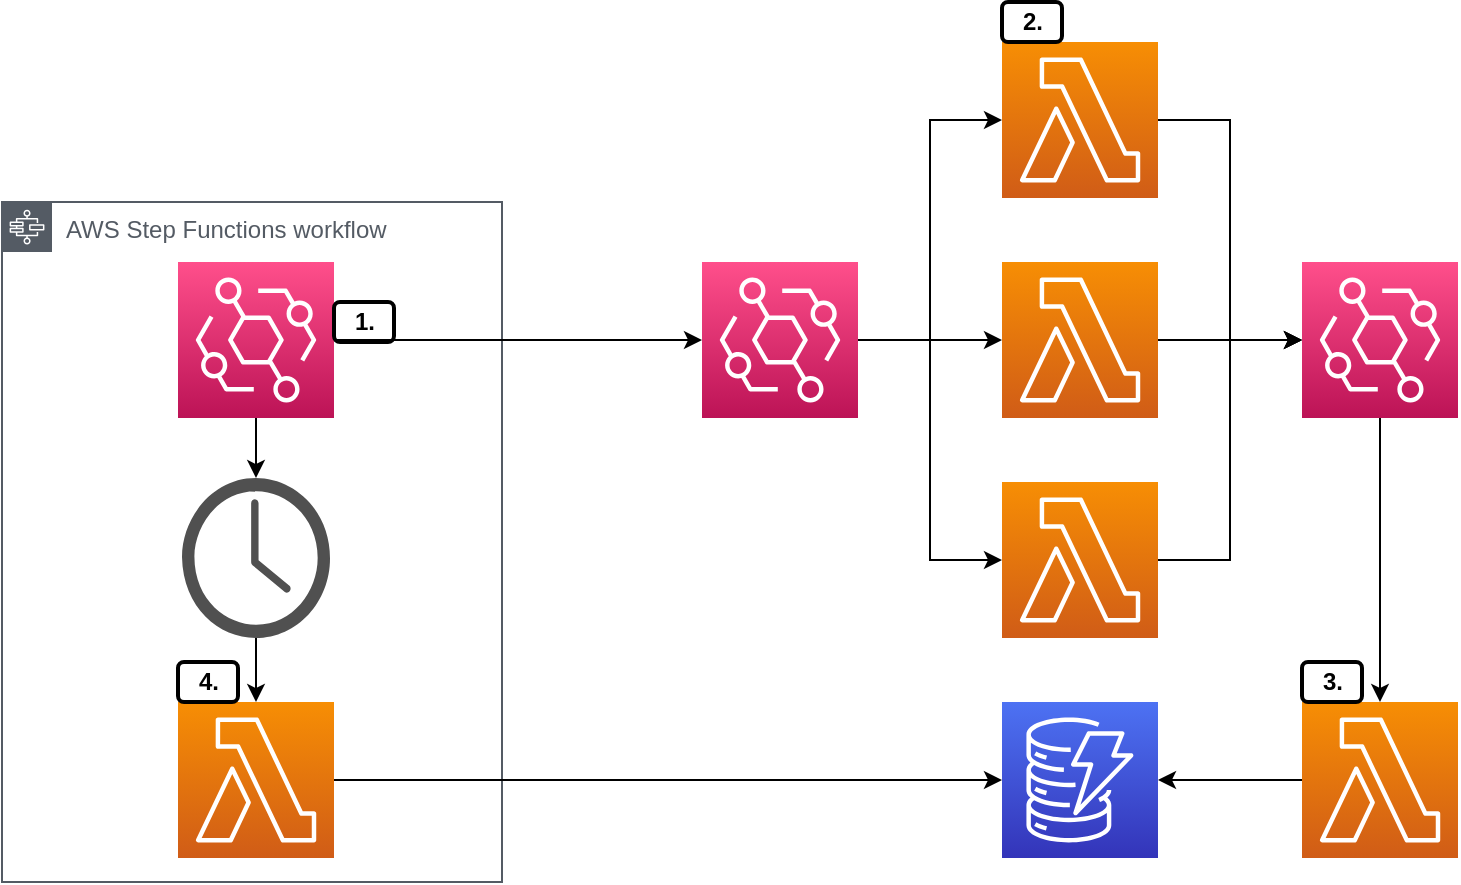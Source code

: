<mxfile version="15.8.7" type="device" pages="3"><diagram id="71JlwK4XZ45kOWDHiid7" name="scatter-gather"><mxGraphModel dx="1102" dy="865" grid="0" gridSize="10" guides="1" tooltips="1" connect="1" arrows="1" fold="1" page="1" pageScale="1" pageWidth="827" pageHeight="1169" background="#FFFFFF" math="0" shadow="0"><root><mxCell id="0"/><mxCell id="1" parent="0"/><mxCell id="Za8ASOZTXULVI2NNgJvi-1" value="AWS Step Functions workflow" style="sketch=0;outlineConnect=0;gradientColor=none;html=1;whiteSpace=wrap;fontSize=12;fontStyle=0;shape=mxgraph.aws4.group;grIcon=mxgraph.aws4.group_aws_step_functions_workflow;strokeColor=#545B64;fillColor=none;verticalAlign=top;align=left;spacingLeft=30;fontColor=#545B64;dashed=0;" parent="1" vertex="1"><mxGeometry x="50" y="130" width="250" height="340" as="geometry"/></mxCell><mxCell id="Za8ASOZTXULVI2NNgJvi-4" style="edgeStyle=orthogonalEdgeStyle;rounded=0;orthogonalLoop=1;jettySize=auto;html=1;entryX=0;entryY=0.5;entryDx=0;entryDy=0;entryPerimeter=0;" parent="1" source="Za8ASOZTXULVI2NNgJvi-2" target="Za8ASOZTXULVI2NNgJvi-3" edge="1"><mxGeometry relative="1" as="geometry"/></mxCell><mxCell id="Za8ASOZTXULVI2NNgJvi-19" style="edgeStyle=orthogonalEdgeStyle;rounded=0;orthogonalLoop=1;jettySize=auto;html=1;" parent="1" source="Za8ASOZTXULVI2NNgJvi-2" target="Za8ASOZTXULVI2NNgJvi-17" edge="1"><mxGeometry relative="1" as="geometry"/></mxCell><mxCell id="Za8ASOZTXULVI2NNgJvi-2" value="" style="sketch=0;points=[[0,0,0],[0.25,0,0],[0.5,0,0],[0.75,0,0],[1,0,0],[0,1,0],[0.25,1,0],[0.5,1,0],[0.75,1,0],[1,1,0],[0,0.25,0],[0,0.5,0],[0,0.75,0],[1,0.25,0],[1,0.5,0],[1,0.75,0]];outlineConnect=0;fontColor=#232F3E;gradientColor=#FF4F8B;gradientDirection=north;fillColor=#BC1356;strokeColor=#ffffff;dashed=0;verticalLabelPosition=bottom;verticalAlign=top;align=center;html=1;fontSize=12;fontStyle=0;aspect=fixed;shape=mxgraph.aws4.resourceIcon;resIcon=mxgraph.aws4.eventbridge;" parent="1" vertex="1"><mxGeometry x="138" y="160" width="78" height="78" as="geometry"/></mxCell><mxCell id="Za8ASOZTXULVI2NNgJvi-6" style="edgeStyle=orthogonalEdgeStyle;rounded=0;orthogonalLoop=1;jettySize=auto;html=1;entryX=0;entryY=0.5;entryDx=0;entryDy=0;entryPerimeter=0;" parent="1" source="Za8ASOZTXULVI2NNgJvi-3" target="Za8ASOZTXULVI2NNgJvi-5" edge="1"><mxGeometry relative="1" as="geometry"/></mxCell><mxCell id="Za8ASOZTXULVI2NNgJvi-9" style="edgeStyle=orthogonalEdgeStyle;rounded=0;orthogonalLoop=1;jettySize=auto;html=1;entryX=0;entryY=0.5;entryDx=0;entryDy=0;entryPerimeter=0;" parent="1" source="Za8ASOZTXULVI2NNgJvi-3" target="Za8ASOZTXULVI2NNgJvi-7" edge="1"><mxGeometry relative="1" as="geometry"/></mxCell><mxCell id="Za8ASOZTXULVI2NNgJvi-10" style="edgeStyle=orthogonalEdgeStyle;rounded=0;orthogonalLoop=1;jettySize=auto;html=1;entryX=0;entryY=0.5;entryDx=0;entryDy=0;entryPerimeter=0;" parent="1" source="Za8ASOZTXULVI2NNgJvi-3" target="Za8ASOZTXULVI2NNgJvi-8" edge="1"><mxGeometry relative="1" as="geometry"/></mxCell><mxCell id="Za8ASOZTXULVI2NNgJvi-3" value="" style="sketch=0;points=[[0,0,0],[0.25,0,0],[0.5,0,0],[0.75,0,0],[1,0,0],[0,1,0],[0.25,1,0],[0.5,1,0],[0.75,1,0],[1,1,0],[0,0.25,0],[0,0.5,0],[0,0.75,0],[1,0.25,0],[1,0.5,0],[1,0.75,0]];outlineConnect=0;fontColor=#232F3E;gradientColor=#FF4F8B;gradientDirection=north;fillColor=#BC1356;strokeColor=#ffffff;dashed=0;verticalLabelPosition=bottom;verticalAlign=top;align=center;html=1;fontSize=12;fontStyle=0;aspect=fixed;shape=mxgraph.aws4.resourceIcon;resIcon=mxgraph.aws4.eventbridge;" parent="1" vertex="1"><mxGeometry x="400" y="160" width="78" height="78" as="geometry"/></mxCell><mxCell id="Za8ASOZTXULVI2NNgJvi-26" style="edgeStyle=orthogonalEdgeStyle;rounded=0;orthogonalLoop=1;jettySize=auto;html=1;entryX=0;entryY=0.5;entryDx=0;entryDy=0;entryPerimeter=0;" parent="1" source="Za8ASOZTXULVI2NNgJvi-5" target="Za8ASOZTXULVI2NNgJvi-11" edge="1"><mxGeometry relative="1" as="geometry"/></mxCell><mxCell id="Za8ASOZTXULVI2NNgJvi-5" value="" style="sketch=0;points=[[0,0,0],[0.25,0,0],[0.5,0,0],[0.75,0,0],[1,0,0],[0,1,0],[0.25,1,0],[0.5,1,0],[0.75,1,0],[1,1,0],[0,0.25,0],[0,0.5,0],[0,0.75,0],[1,0.25,0],[1,0.5,0],[1,0.75,0]];outlineConnect=0;fontColor=#232F3E;gradientColor=#F78E04;gradientDirection=north;fillColor=#D05C17;strokeColor=#ffffff;dashed=0;verticalLabelPosition=bottom;verticalAlign=top;align=center;html=1;fontSize=12;fontStyle=0;aspect=fixed;shape=mxgraph.aws4.resourceIcon;resIcon=mxgraph.aws4.lambda;" parent="1" vertex="1"><mxGeometry x="550" y="50" width="78" height="78" as="geometry"/></mxCell><mxCell id="Za8ASOZTXULVI2NNgJvi-12" style="edgeStyle=orthogonalEdgeStyle;rounded=0;orthogonalLoop=1;jettySize=auto;html=1;" parent="1" source="Za8ASOZTXULVI2NNgJvi-7" target="Za8ASOZTXULVI2NNgJvi-11" edge="1"><mxGeometry relative="1" as="geometry"/></mxCell><mxCell id="Za8ASOZTXULVI2NNgJvi-7" value="" style="sketch=0;points=[[0,0,0],[0.25,0,0],[0.5,0,0],[0.75,0,0],[1,0,0],[0,1,0],[0.25,1,0],[0.5,1,0],[0.75,1,0],[1,1,0],[0,0.25,0],[0,0.5,0],[0,0.75,0],[1,0.25,0],[1,0.5,0],[1,0.75,0]];outlineConnect=0;fontColor=#232F3E;gradientColor=#F78E04;gradientDirection=north;fillColor=#D05C17;strokeColor=#ffffff;dashed=0;verticalLabelPosition=bottom;verticalAlign=top;align=center;html=1;fontSize=12;fontStyle=0;aspect=fixed;shape=mxgraph.aws4.resourceIcon;resIcon=mxgraph.aws4.lambda;" parent="1" vertex="1"><mxGeometry x="550" y="160" width="78" height="78" as="geometry"/></mxCell><mxCell id="Za8ASOZTXULVI2NNgJvi-27" style="edgeStyle=orthogonalEdgeStyle;rounded=0;orthogonalLoop=1;jettySize=auto;html=1;entryX=0;entryY=0.5;entryDx=0;entryDy=0;entryPerimeter=0;" parent="1" source="Za8ASOZTXULVI2NNgJvi-8" target="Za8ASOZTXULVI2NNgJvi-11" edge="1"><mxGeometry relative="1" as="geometry"/></mxCell><mxCell id="Za8ASOZTXULVI2NNgJvi-8" value="" style="sketch=0;points=[[0,0,0],[0.25,0,0],[0.5,0,0],[0.75,0,0],[1,0,0],[0,1,0],[0.25,1,0],[0.5,1,0],[0.75,1,0],[1,1,0],[0,0.25,0],[0,0.5,0],[0,0.75,0],[1,0.25,0],[1,0.5,0],[1,0.75,0]];outlineConnect=0;fontColor=#232F3E;gradientColor=#F78E04;gradientDirection=north;fillColor=#D05C17;strokeColor=#ffffff;dashed=0;verticalLabelPosition=bottom;verticalAlign=top;align=center;html=1;fontSize=12;fontStyle=0;aspect=fixed;shape=mxgraph.aws4.resourceIcon;resIcon=mxgraph.aws4.lambda;" parent="1" vertex="1"><mxGeometry x="550" y="270" width="78" height="78" as="geometry"/></mxCell><mxCell id="Za8ASOZTXULVI2NNgJvi-14" style="edgeStyle=orthogonalEdgeStyle;rounded=0;orthogonalLoop=1;jettySize=auto;html=1;entryX=0.5;entryY=0;entryDx=0;entryDy=0;entryPerimeter=0;" parent="1" source="Za8ASOZTXULVI2NNgJvi-11" target="Za8ASOZTXULVI2NNgJvi-13" edge="1"><mxGeometry relative="1" as="geometry"/></mxCell><mxCell id="Za8ASOZTXULVI2NNgJvi-11" value="" style="sketch=0;points=[[0,0,0],[0.25,0,0],[0.5,0,0],[0.75,0,0],[1,0,0],[0,1,0],[0.25,1,0],[0.5,1,0],[0.75,1,0],[1,1,0],[0,0.25,0],[0,0.5,0],[0,0.75,0],[1,0.25,0],[1,0.5,0],[1,0.75,0]];outlineConnect=0;fontColor=#232F3E;gradientColor=#FF4F8B;gradientDirection=north;fillColor=#BC1356;strokeColor=#ffffff;dashed=0;verticalLabelPosition=bottom;verticalAlign=top;align=center;html=1;fontSize=12;fontStyle=0;aspect=fixed;shape=mxgraph.aws4.resourceIcon;resIcon=mxgraph.aws4.eventbridge;" parent="1" vertex="1"><mxGeometry x="700" y="160" width="78" height="78" as="geometry"/></mxCell><mxCell id="Za8ASOZTXULVI2NNgJvi-16" style="edgeStyle=orthogonalEdgeStyle;rounded=0;orthogonalLoop=1;jettySize=auto;html=1;entryX=1;entryY=0.5;entryDx=0;entryDy=0;entryPerimeter=0;" parent="1" source="Za8ASOZTXULVI2NNgJvi-13" target="Za8ASOZTXULVI2NNgJvi-15" edge="1"><mxGeometry relative="1" as="geometry"/></mxCell><mxCell id="Za8ASOZTXULVI2NNgJvi-13" value="" style="sketch=0;points=[[0,0,0],[0.25,0,0],[0.5,0,0],[0.75,0,0],[1,0,0],[0,1,0],[0.25,1,0],[0.5,1,0],[0.75,1,0],[1,1,0],[0,0.25,0],[0,0.5,0],[0,0.75,0],[1,0.25,0],[1,0.5,0],[1,0.75,0]];outlineConnect=0;fontColor=#232F3E;gradientColor=#F78E04;gradientDirection=north;fillColor=#D05C17;strokeColor=#ffffff;dashed=0;verticalLabelPosition=bottom;verticalAlign=top;align=center;html=1;fontSize=12;fontStyle=0;aspect=fixed;shape=mxgraph.aws4.resourceIcon;resIcon=mxgraph.aws4.lambda;" parent="1" vertex="1"><mxGeometry x="700" y="380" width="78" height="78" as="geometry"/></mxCell><mxCell id="Za8ASOZTXULVI2NNgJvi-15" value="" style="sketch=0;points=[[0,0,0],[0.25,0,0],[0.5,0,0],[0.75,0,0],[1,0,0],[0,1,0],[0.25,1,0],[0.5,1,0],[0.75,1,0],[1,1,0],[0,0.25,0],[0,0.5,0],[0,0.75,0],[1,0.25,0],[1,0.5,0],[1,0.75,0]];outlineConnect=0;fontColor=#232F3E;gradientColor=#4D72F3;gradientDirection=north;fillColor=#3334B9;strokeColor=#ffffff;dashed=0;verticalLabelPosition=bottom;verticalAlign=top;align=center;html=1;fontSize=12;fontStyle=0;aspect=fixed;shape=mxgraph.aws4.resourceIcon;resIcon=mxgraph.aws4.dynamodb;" parent="1" vertex="1"><mxGeometry x="550" y="380" width="78" height="78" as="geometry"/></mxCell><mxCell id="Za8ASOZTXULVI2NNgJvi-20" style="edgeStyle=orthogonalEdgeStyle;rounded=0;orthogonalLoop=1;jettySize=auto;html=1;" parent="1" source="Za8ASOZTXULVI2NNgJvi-17" target="Za8ASOZTXULVI2NNgJvi-18" edge="1"><mxGeometry relative="1" as="geometry"/></mxCell><mxCell id="Za8ASOZTXULVI2NNgJvi-17" value="" style="sketch=0;pointerEvents=1;shadow=0;dashed=0;html=1;strokeColor=none;fillColor=#505050;labelPosition=center;verticalLabelPosition=bottom;verticalAlign=top;outlineConnect=0;align=center;shape=mxgraph.office.concepts.clock;" parent="1" vertex="1"><mxGeometry x="140" y="268" width="74" height="80" as="geometry"/></mxCell><mxCell id="Za8ASOZTXULVI2NNgJvi-21" style="edgeStyle=orthogonalEdgeStyle;rounded=0;orthogonalLoop=1;jettySize=auto;html=1;entryX=0;entryY=0.5;entryDx=0;entryDy=0;entryPerimeter=0;" parent="1" source="Za8ASOZTXULVI2NNgJvi-18" target="Za8ASOZTXULVI2NNgJvi-15" edge="1"><mxGeometry relative="1" as="geometry"/></mxCell><mxCell id="Za8ASOZTXULVI2NNgJvi-18" value="" style="sketch=0;points=[[0,0,0],[0.25,0,0],[0.5,0,0],[0.75,0,0],[1,0,0],[0,1,0],[0.25,1,0],[0.5,1,0],[0.75,1,0],[1,1,0],[0,0.25,0],[0,0.5,0],[0,0.75,0],[1,0.25,0],[1,0.5,0],[1,0.75,0]];outlineConnect=0;fontColor=#232F3E;gradientColor=#F78E04;gradientDirection=north;fillColor=#D05C17;strokeColor=#ffffff;dashed=0;verticalLabelPosition=bottom;verticalAlign=top;align=center;html=1;fontSize=12;fontStyle=0;aspect=fixed;shape=mxgraph.aws4.resourceIcon;resIcon=mxgraph.aws4.lambda;" parent="1" vertex="1"><mxGeometry x="138" y="380" width="78" height="78" as="geometry"/></mxCell><mxCell id="Za8ASOZTXULVI2NNgJvi-22" value="1." style="text;html=1;align=center;verticalAlign=middle;resizable=0;points=[];autosize=1;strokeColor=default;fillColor=none;rounded=1;strokeWidth=2;fontStyle=1" parent="1" vertex="1"><mxGeometry x="216" y="180" width="30" height="20" as="geometry"/></mxCell><mxCell id="Za8ASOZTXULVI2NNgJvi-23" value="2." style="text;html=1;align=center;verticalAlign=middle;resizable=0;points=[];autosize=1;strokeColor=default;fillColor=none;rounded=1;strokeWidth=2;fontStyle=1" parent="1" vertex="1"><mxGeometry x="550" y="30" width="30" height="20" as="geometry"/></mxCell><mxCell id="Za8ASOZTXULVI2NNgJvi-24" value="3." style="text;html=1;align=center;verticalAlign=middle;resizable=0;points=[];autosize=1;strokeColor=default;fillColor=none;rounded=1;strokeWidth=2;fontStyle=1" parent="1" vertex="1"><mxGeometry x="700" y="360" width="30" height="20" as="geometry"/></mxCell><mxCell id="Za8ASOZTXULVI2NNgJvi-25" value="4." style="text;html=1;align=center;verticalAlign=middle;resizable=0;points=[];autosize=1;strokeColor=default;fillColor=none;rounded=1;strokeWidth=2;fontStyle=1" parent="1" vertex="1"><mxGeometry x="138" y="360" width="30" height="20" as="geometry"/></mxCell></root></mxGraphModel></diagram><diagram name="pub-sub" id="QQLJ34ar2lHIu7tZh6r6"><mxGraphModel dx="630" dy="494" grid="0" gridSize="10" guides="1" tooltips="1" connect="1" arrows="1" fold="1" page="1" pageScale="1" pageWidth="827" pageHeight="1169" background="#FFFFFF" math="0" shadow="0"><root><mxCell id="xDjRYe2ZDngx6e6nSVtz-0"/><mxCell id="xDjRYe2ZDngx6e6nSVtz-1" parent="xDjRYe2ZDngx6e6nSVtz-0"/><mxCell id="xDjRYe2ZDngx6e6nSVtz-5" value="" style="sketch=0;points=[[0,0,0],[0.25,0,0],[0.5,0,0],[0.75,0,0],[1,0,0],[0,1,0],[0.25,1,0],[0.5,1,0],[0.75,1,0],[1,1,0],[0,0.25,0],[0,0.5,0],[0,0.75,0],[1,0.25,0],[1,0.5,0],[1,0.75,0]];outlineConnect=0;fontColor=#232F3E;gradientColor=#FF4F8B;gradientDirection=north;fillColor=#BC1356;strokeColor=#ffffff;dashed=0;verticalLabelPosition=bottom;verticalAlign=top;align=center;html=1;fontSize=12;fontStyle=0;aspect=fixed;shape=mxgraph.aws4.resourceIcon;resIcon=mxgraph.aws4.eventbridge;" vertex="1" parent="xDjRYe2ZDngx6e6nSVtz-1"><mxGeometry x="306" y="162" width="78" height="78" as="geometry"/></mxCell><mxCell id="xDjRYe2ZDngx6e6nSVtz-23" style="edgeStyle=orthogonalEdgeStyle;rounded=0;orthogonalLoop=1;jettySize=auto;html=1;entryX=0;entryY=0.5;entryDx=0;entryDy=0;entryPerimeter=0;" edge="1" parent="xDjRYe2ZDngx6e6nSVtz-1" source="xDjRYe2ZDngx6e6nSVtz-24" target="xDjRYe2ZDngx6e6nSVtz-5"><mxGeometry relative="1" as="geometry"><mxPoint x="659" y="421" as="targetPoint"/></mxGeometry></mxCell><mxCell id="xDjRYe2ZDngx6e6nSVtz-24" value="" style="sketch=0;points=[[0,0,0],[0.25,0,0],[0.5,0,0],[0.75,0,0],[1,0,0],[0,1,0],[0.25,1,0],[0.5,1,0],[0.75,1,0],[1,1,0],[0,0.25,0],[0,0.5,0],[0,0.75,0],[1,0.25,0],[1,0.5,0],[1,0.75,0]];outlineConnect=0;fontColor=#232F3E;gradientColor=#F78E04;gradientDirection=north;fillColor=#D05C17;strokeColor=#ffffff;dashed=0;verticalLabelPosition=bottom;verticalAlign=top;align=center;html=1;fontSize=12;fontStyle=0;aspect=fixed;shape=mxgraph.aws4.resourceIcon;resIcon=mxgraph.aws4.lambda;" vertex="1" parent="xDjRYe2ZDngx6e6nSVtz-1"><mxGeometry x="141" y="162" width="78" height="78" as="geometry"/></mxCell><mxCell id="xDjRYe2ZDngx6e6nSVtz-30" style="edgeStyle=orthogonalEdgeStyle;rounded=0;orthogonalLoop=1;jettySize=auto;html=1;entryX=1;entryY=0.5;entryDx=0;entryDy=0;entryPerimeter=0;" edge="1" parent="xDjRYe2ZDngx6e6nSVtz-1" source="xDjRYe2ZDngx6e6nSVtz-29" target="xDjRYe2ZDngx6e6nSVtz-5"><mxGeometry relative="1" as="geometry"/></mxCell><mxCell id="xDjRYe2ZDngx6e6nSVtz-29" value="" style="sketch=0;points=[[0,0,0],[0.25,0,0],[0.5,0,0],[0.75,0,0],[1,0,0],[0,1,0],[0.25,1,0],[0.5,1,0],[0.75,1,0],[1,1,0],[0,0.25,0],[0,0.5,0],[0,0.75,0],[1,0.25,0],[1,0.5,0],[1,0.75,0]];outlineConnect=0;fontColor=#232F3E;gradientColor=#F78E04;gradientDirection=north;fillColor=#D05C17;strokeColor=#ffffff;dashed=0;verticalLabelPosition=bottom;verticalAlign=top;align=center;html=1;fontSize=12;fontStyle=0;aspect=fixed;shape=mxgraph.aws4.resourceIcon;resIcon=mxgraph.aws4.lambda;" vertex="1" parent="xDjRYe2ZDngx6e6nSVtz-1"><mxGeometry x="471" y="162" width="78" height="78" as="geometry"/></mxCell><mxCell id="xDjRYe2ZDngx6e6nSVtz-32" style="edgeStyle=orthogonalEdgeStyle;rounded=0;orthogonalLoop=1;jettySize=auto;html=1;" edge="1" parent="xDjRYe2ZDngx6e6nSVtz-1" source="xDjRYe2ZDngx6e6nSVtz-33" target="xDjRYe2ZDngx6e6nSVtz-36"><mxGeometry relative="1" as="geometry"><mxPoint x="306" y="335" as="targetPoint"/></mxGeometry></mxCell><mxCell id="xDjRYe2ZDngx6e6nSVtz-33" value="" style="sketch=0;points=[[0,0,0],[0.25,0,0],[0.5,0,0],[0.75,0,0],[1,0,0],[0,1,0],[0.25,1,0],[0.5,1,0],[0.75,1,0],[1,1,0],[0,0.25,0],[0,0.5,0],[0,0.75,0],[1,0.25,0],[1,0.5,0],[1,0.75,0]];outlineConnect=0;fontColor=#232F3E;gradientColor=#F78E04;gradientDirection=north;fillColor=#D05C17;strokeColor=#ffffff;dashed=0;verticalLabelPosition=bottom;verticalAlign=top;align=center;html=1;fontSize=12;fontStyle=0;aspect=fixed;shape=mxgraph.aws4.resourceIcon;resIcon=mxgraph.aws4.lambda;" vertex="1" parent="xDjRYe2ZDngx6e6nSVtz-1"><mxGeometry x="141" y="296" width="78" height="78" as="geometry"/></mxCell><mxCell id="xDjRYe2ZDngx6e6nSVtz-34" style="edgeStyle=orthogonalEdgeStyle;rounded=0;orthogonalLoop=1;jettySize=auto;html=1;" edge="1" parent="xDjRYe2ZDngx6e6nSVtz-1" source="xDjRYe2ZDngx6e6nSVtz-35" target="xDjRYe2ZDngx6e6nSVtz-36"><mxGeometry relative="1" as="geometry"><mxPoint x="384" y="335" as="targetPoint"/></mxGeometry></mxCell><mxCell id="xDjRYe2ZDngx6e6nSVtz-35" value="" style="sketch=0;points=[[0,0,0],[0.25,0,0],[0.5,0,0],[0.75,0,0],[1,0,0],[0,1,0],[0.25,1,0],[0.5,1,0],[0.75,1,0],[1,1,0],[0,0.25,0],[0,0.5,0],[0,0.75,0],[1,0.25,0],[1,0.5,0],[1,0.75,0]];outlineConnect=0;fontColor=#232F3E;gradientColor=#F78E04;gradientDirection=north;fillColor=#D05C17;strokeColor=#ffffff;dashed=0;verticalLabelPosition=bottom;verticalAlign=top;align=center;html=1;fontSize=12;fontStyle=0;aspect=fixed;shape=mxgraph.aws4.resourceIcon;resIcon=mxgraph.aws4.lambda;" vertex="1" parent="xDjRYe2ZDngx6e6nSVtz-1"><mxGeometry x="471" y="296" width="78" height="78" as="geometry"/></mxCell><mxCell id="xDjRYe2ZDngx6e6nSVtz-36" value="" style="sketch=0;points=[[0,0,0],[0.25,0,0],[0.5,0,0],[0.75,0,0],[1,0,0],[0,1,0],[0.25,1,0],[0.5,1,0],[0.75,1,0],[1,1,0],[0,0.25,0],[0,0.5,0],[0,0.75,0],[1,0.25,0],[1,0.5,0],[1,0.75,0]];outlineConnect=0;fontColor=#232F3E;gradientColor=#FF4F8B;gradientDirection=north;fillColor=#BC1356;strokeColor=#ffffff;dashed=0;verticalLabelPosition=bottom;verticalAlign=top;align=center;html=1;fontSize=12;fontStyle=0;aspect=fixed;shape=mxgraph.aws4.resourceIcon;resIcon=mxgraph.aws4.sns;" vertex="1" parent="xDjRYe2ZDngx6e6nSVtz-1"><mxGeometry x="306" y="296" width="78" height="78" as="geometry"/></mxCell></root></mxGraphModel></diagram><diagram name="synchronous-api" id="A8Kxb2AIb2AjM0Vdc8G3"><mxGraphModel dx="1102" dy="865" grid="0" gridSize="10" guides="1" tooltips="1" connect="1" arrows="1" fold="1" page="1" pageScale="1" pageWidth="827" pageHeight="1169" background="#FFFFFF" math="0" shadow="0"><root><mxCell id="IbKadicK4MY1tudTpKqW-0"/><mxCell id="IbKadicK4MY1tudTpKqW-1" parent="IbKadicK4MY1tudTpKqW-0"/><mxCell id="fTSIJA8xdRW5OEexBi1a-3" style="edgeStyle=orthogonalEdgeStyle;rounded=0;orthogonalLoop=1;jettySize=auto;html=1;" edge="1" parent="IbKadicK4MY1tudTpKqW-1" source="IbKadicK4MY1tudTpKqW-11" target="IbKadicK4MY1tudTpKqW-20"><mxGeometry relative="1" as="geometry"/></mxCell><mxCell id="IbKadicK4MY1tudTpKqW-11" value="" style="sketch=0;points=[[0,0,0],[0.25,0,0],[0.5,0,0],[0.75,0,0],[1,0,0],[0,1,0],[0.25,1,0],[0.5,1,0],[0.75,1,0],[1,1,0],[0,0.25,0],[0,0.5,0],[0,0.75,0],[1,0.25,0],[1,0.5,0],[1,0.75,0]];outlineConnect=0;fontColor=#232F3E;gradientColor=#F78E04;gradientDirection=north;fillColor=#D05C17;strokeColor=#ffffff;dashed=0;verticalLabelPosition=bottom;verticalAlign=top;align=center;html=1;fontSize=12;fontStyle=0;aspect=fixed;shape=mxgraph.aws4.resourceIcon;resIcon=mxgraph.aws4.lambda;" vertex="1" parent="IbKadicK4MY1tudTpKqW-1"><mxGeometry x="367" y="325" width="78" height="78" as="geometry"/></mxCell><mxCell id="fTSIJA8xdRW5OEexBi1a-4" style="edgeStyle=orthogonalEdgeStyle;rounded=0;orthogonalLoop=1;jettySize=auto;html=1;" edge="1" parent="IbKadicK4MY1tudTpKqW-1" source="IbKadicK4MY1tudTpKqW-13" target="IbKadicK4MY1tudTpKqW-20"><mxGeometry relative="1" as="geometry"/></mxCell><mxCell id="IbKadicK4MY1tudTpKqW-13" value="" style="sketch=0;points=[[0,0,0],[0.25,0,0],[0.5,0,0],[0.75,0,0],[1,0,0],[0,1,0],[0.25,1,0],[0.5,1,0],[0.75,1,0],[1,1,0],[0,0.25,0],[0,0.5,0],[0,0.75,0],[1,0.25,0],[1,0.5,0],[1,0.75,0]];outlineConnect=0;fontColor=#232F3E;gradientColor=#F78E04;gradientDirection=north;fillColor=#D05C17;strokeColor=#ffffff;dashed=0;verticalLabelPosition=bottom;verticalAlign=top;align=center;html=1;fontSize=12;fontStyle=0;aspect=fixed;shape=mxgraph.aws4.resourceIcon;resIcon=mxgraph.aws4.lambda;" vertex="1" parent="IbKadicK4MY1tudTpKqW-1"><mxGeometry x="367" y="435" width="78" height="78" as="geometry"/></mxCell><mxCell id="IbKadicK4MY1tudTpKqW-20" value="" style="sketch=0;points=[[0,0,0],[0.25,0,0],[0.5,0,0],[0.75,0,0],[1,0,0],[0,1,0],[0.25,1,0],[0.5,1,0],[0.75,1,0],[1,1,0],[0,0.25,0],[0,0.5,0],[0,0.75,0],[1,0.25,0],[1,0.5,0],[1,0.75,0]];outlineConnect=0;fontColor=#232F3E;gradientColor=#4D72F3;gradientDirection=north;fillColor=#3334B9;strokeColor=#ffffff;dashed=0;verticalLabelPosition=bottom;verticalAlign=top;align=center;html=1;fontSize=12;fontStyle=0;aspect=fixed;shape=mxgraph.aws4.resourceIcon;resIcon=mxgraph.aws4.dynamodb;" vertex="1" parent="IbKadicK4MY1tudTpKqW-1"><mxGeometry x="531" y="380" width="78" height="78" as="geometry"/></mxCell><mxCell id="fTSIJA8xdRW5OEexBi1a-1" style="edgeStyle=orthogonalEdgeStyle;rounded=0;orthogonalLoop=1;jettySize=auto;html=1;entryX=0;entryY=0.5;entryDx=0;entryDy=0;entryPerimeter=0;" edge="1" parent="IbKadicK4MY1tudTpKqW-1" source="fTSIJA8xdRW5OEexBi1a-0" target="IbKadicK4MY1tudTpKqW-11"><mxGeometry relative="1" as="geometry"/></mxCell><mxCell id="fTSIJA8xdRW5OEexBi1a-2" style="edgeStyle=orthogonalEdgeStyle;rounded=0;orthogonalLoop=1;jettySize=auto;html=1;entryX=0;entryY=0.5;entryDx=0;entryDy=0;entryPerimeter=0;" edge="1" parent="IbKadicK4MY1tudTpKqW-1" source="fTSIJA8xdRW5OEexBi1a-0" target="IbKadicK4MY1tudTpKqW-13"><mxGeometry relative="1" as="geometry"/></mxCell><mxCell id="fTSIJA8xdRW5OEexBi1a-0" value="" style="sketch=0;points=[[0,0,0],[0.25,0,0],[0.5,0,0],[0.75,0,0],[1,0,0],[0,1,0],[0.25,1,0],[0.5,1,0],[0.75,1,0],[1,1,0],[0,0.25,0],[0,0.5,0],[0,0.75,0],[1,0.25,0],[1,0.5,0],[1,0.75,0]];outlineConnect=0;fontColor=#232F3E;gradientColor=#FF4F8B;gradientDirection=north;fillColor=#BC1356;strokeColor=#ffffff;dashed=0;verticalLabelPosition=bottom;verticalAlign=top;align=center;html=1;fontSize=12;fontStyle=0;aspect=fixed;shape=mxgraph.aws4.resourceIcon;resIcon=mxgraph.aws4.api_gateway;" vertex="1" parent="IbKadicK4MY1tudTpKqW-1"><mxGeometry x="191" y="380" width="78" height="78" as="geometry"/></mxCell></root></mxGraphModel></diagram></mxfile>